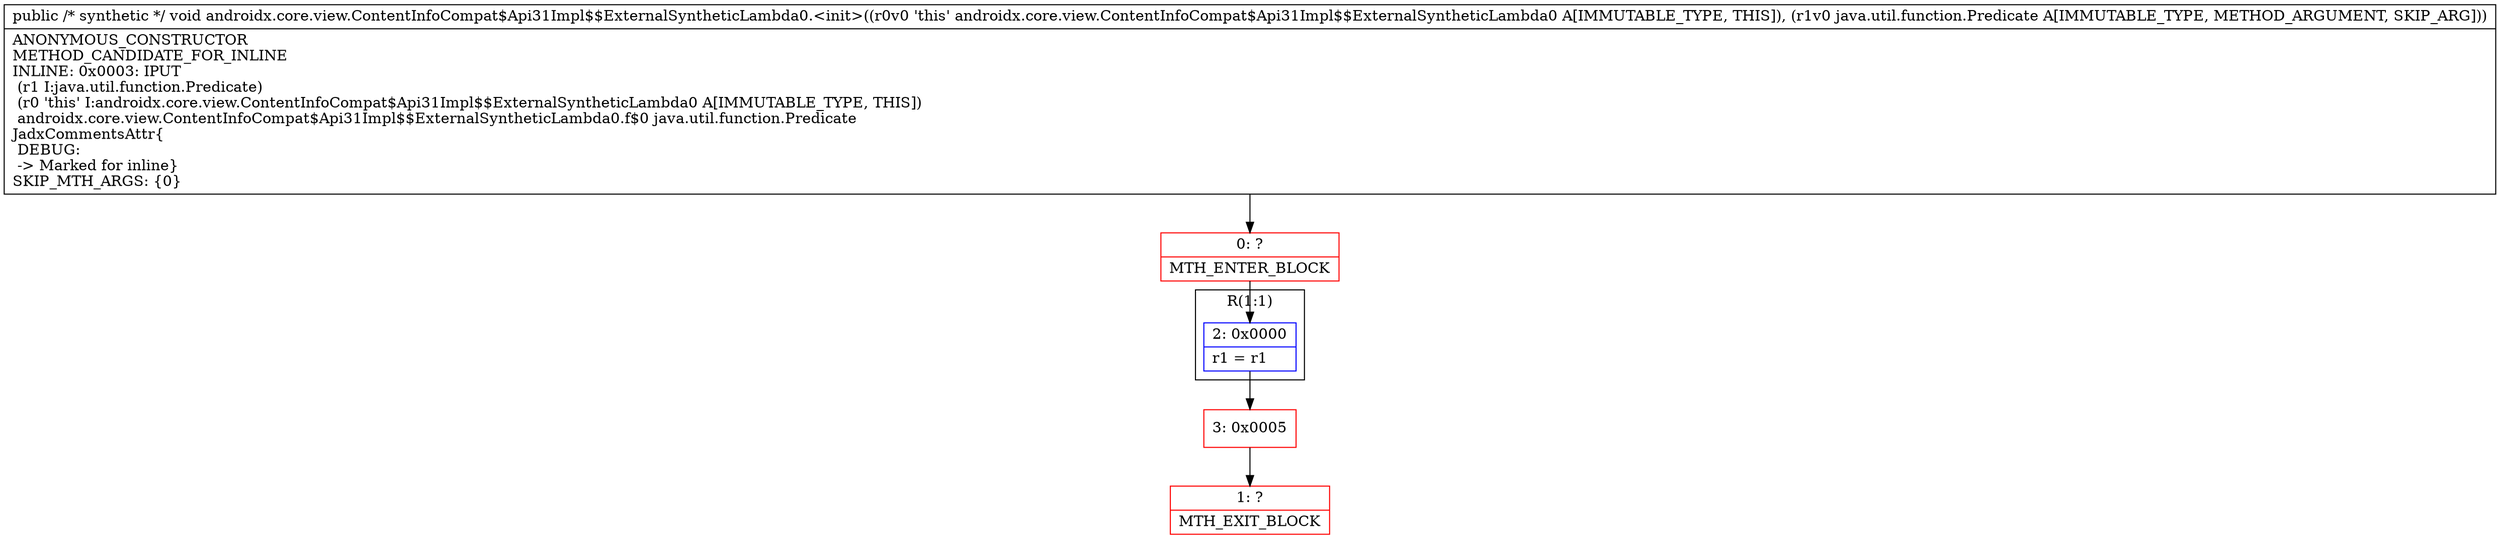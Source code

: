digraph "CFG forandroidx.core.view.ContentInfoCompat$Api31Impl$$ExternalSyntheticLambda0.\<init\>(Ljava\/util\/function\/Predicate;)V" {
subgraph cluster_Region_1389903701 {
label = "R(1:1)";
node [shape=record,color=blue];
Node_2 [shape=record,label="{2\:\ 0x0000|r1 = r1\l}"];
}
Node_0 [shape=record,color=red,label="{0\:\ ?|MTH_ENTER_BLOCK\l}"];
Node_3 [shape=record,color=red,label="{3\:\ 0x0005}"];
Node_1 [shape=record,color=red,label="{1\:\ ?|MTH_EXIT_BLOCK\l}"];
MethodNode[shape=record,label="{public \/* synthetic *\/ void androidx.core.view.ContentInfoCompat$Api31Impl$$ExternalSyntheticLambda0.\<init\>((r0v0 'this' androidx.core.view.ContentInfoCompat$Api31Impl$$ExternalSyntheticLambda0 A[IMMUTABLE_TYPE, THIS]), (r1v0 java.util.function.Predicate A[IMMUTABLE_TYPE, METHOD_ARGUMENT, SKIP_ARG]))  | ANONYMOUS_CONSTRUCTOR\lMETHOD_CANDIDATE_FOR_INLINE\lINLINE: 0x0003: IPUT  \l  (r1 I:java.util.function.Predicate)\l  (r0 'this' I:androidx.core.view.ContentInfoCompat$Api31Impl$$ExternalSyntheticLambda0 A[IMMUTABLE_TYPE, THIS])\l androidx.core.view.ContentInfoCompat$Api31Impl$$ExternalSyntheticLambda0.f$0 java.util.function.Predicate\lJadxCommentsAttr\{\l DEBUG: \l \-\> Marked for inline\}\lSKIP_MTH_ARGS: \{0\}\l}"];
MethodNode -> Node_0;Node_2 -> Node_3;
Node_0 -> Node_2;
Node_3 -> Node_1;
}

